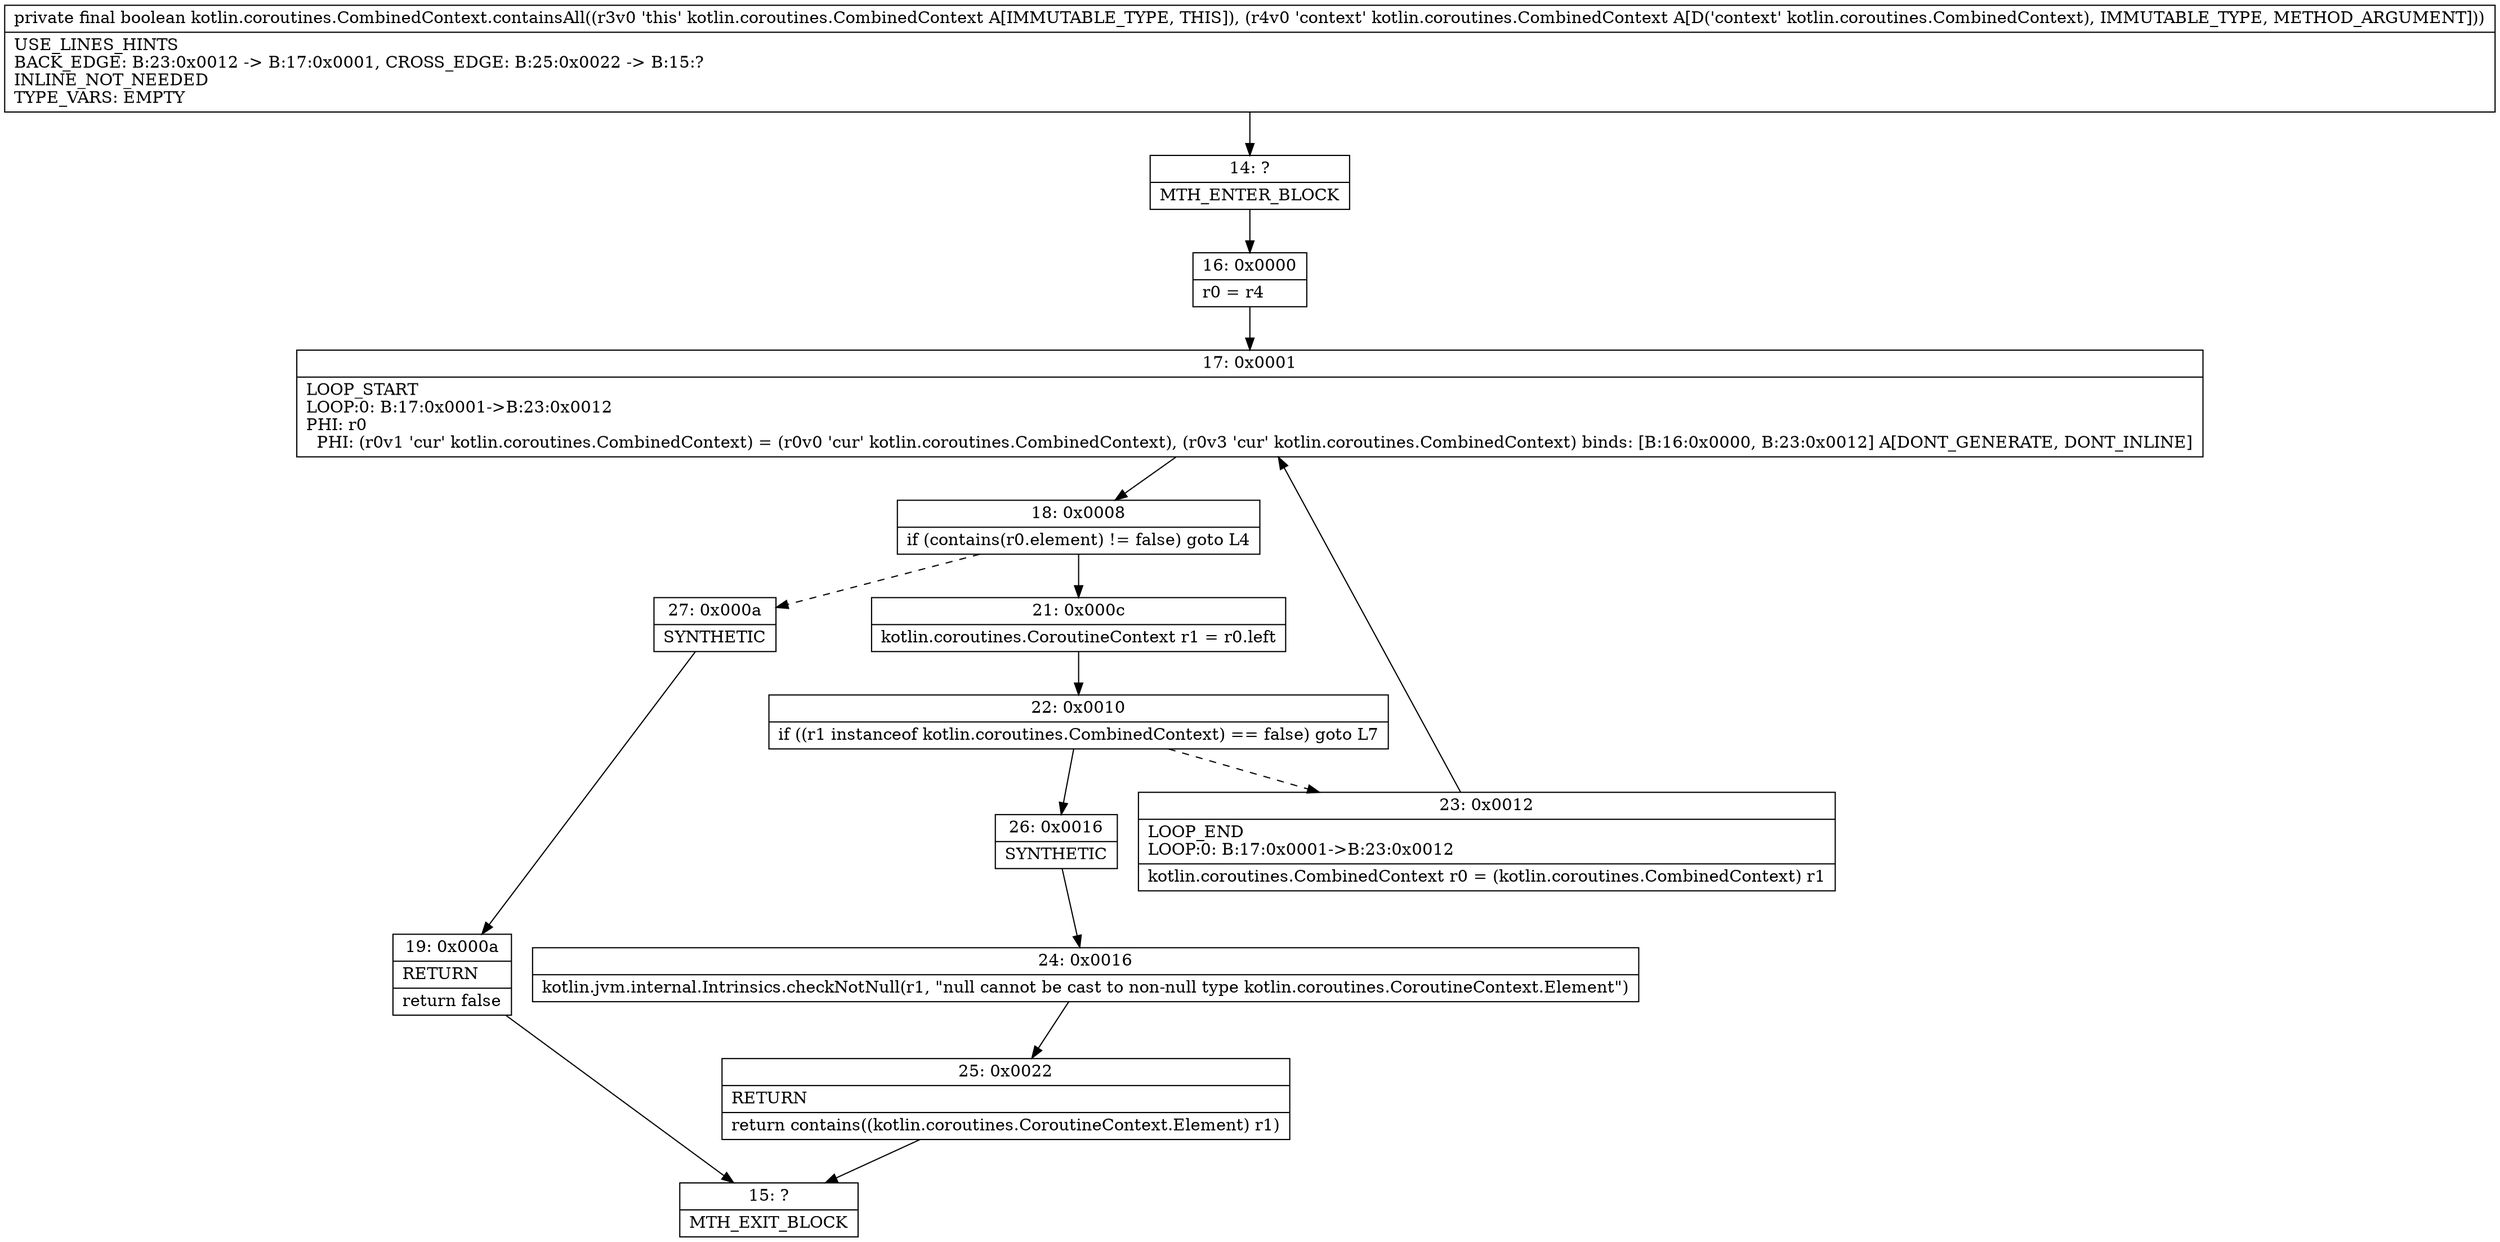 digraph "CFG forkotlin.coroutines.CombinedContext.containsAll(Lkotlin\/coroutines\/CombinedContext;)Z" {
Node_14 [shape=record,label="{14\:\ ?|MTH_ENTER_BLOCK\l}"];
Node_16 [shape=record,label="{16\:\ 0x0000|r0 = r4\l}"];
Node_17 [shape=record,label="{17\:\ 0x0001|LOOP_START\lLOOP:0: B:17:0x0001\-\>B:23:0x0012\lPHI: r0 \l  PHI: (r0v1 'cur' kotlin.coroutines.CombinedContext) = (r0v0 'cur' kotlin.coroutines.CombinedContext), (r0v3 'cur' kotlin.coroutines.CombinedContext) binds: [B:16:0x0000, B:23:0x0012] A[DONT_GENERATE, DONT_INLINE]\l}"];
Node_18 [shape=record,label="{18\:\ 0x0008|if (contains(r0.element) != false) goto L4\l}"];
Node_21 [shape=record,label="{21\:\ 0x000c|kotlin.coroutines.CoroutineContext r1 = r0.left\l}"];
Node_22 [shape=record,label="{22\:\ 0x0010|if ((r1 instanceof kotlin.coroutines.CombinedContext) == false) goto L7\l}"];
Node_23 [shape=record,label="{23\:\ 0x0012|LOOP_END\lLOOP:0: B:17:0x0001\-\>B:23:0x0012\l|kotlin.coroutines.CombinedContext r0 = (kotlin.coroutines.CombinedContext) r1\l}"];
Node_26 [shape=record,label="{26\:\ 0x0016|SYNTHETIC\l}"];
Node_24 [shape=record,label="{24\:\ 0x0016|kotlin.jvm.internal.Intrinsics.checkNotNull(r1, \"null cannot be cast to non\-null type kotlin.coroutines.CoroutineContext.Element\")\l}"];
Node_25 [shape=record,label="{25\:\ 0x0022|RETURN\l|return contains((kotlin.coroutines.CoroutineContext.Element) r1)\l}"];
Node_15 [shape=record,label="{15\:\ ?|MTH_EXIT_BLOCK\l}"];
Node_27 [shape=record,label="{27\:\ 0x000a|SYNTHETIC\l}"];
Node_19 [shape=record,label="{19\:\ 0x000a|RETURN\l|return false\l}"];
MethodNode[shape=record,label="{private final boolean kotlin.coroutines.CombinedContext.containsAll((r3v0 'this' kotlin.coroutines.CombinedContext A[IMMUTABLE_TYPE, THIS]), (r4v0 'context' kotlin.coroutines.CombinedContext A[D('context' kotlin.coroutines.CombinedContext), IMMUTABLE_TYPE, METHOD_ARGUMENT]))  | USE_LINES_HINTS\lBACK_EDGE: B:23:0x0012 \-\> B:17:0x0001, CROSS_EDGE: B:25:0x0022 \-\> B:15:?\lINLINE_NOT_NEEDED\lTYPE_VARS: EMPTY\l}"];
MethodNode -> Node_14;Node_14 -> Node_16;
Node_16 -> Node_17;
Node_17 -> Node_18;
Node_18 -> Node_21;
Node_18 -> Node_27[style=dashed];
Node_21 -> Node_22;
Node_22 -> Node_23[style=dashed];
Node_22 -> Node_26;
Node_23 -> Node_17;
Node_26 -> Node_24;
Node_24 -> Node_25;
Node_25 -> Node_15;
Node_27 -> Node_19;
Node_19 -> Node_15;
}

